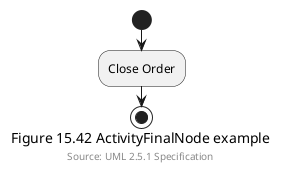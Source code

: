 @startuml
start
:Close Order;
stop
caption Figure 15.42 ActivityFinalNode example
footer Source: UML 2.5.1 Specification
@enduml

